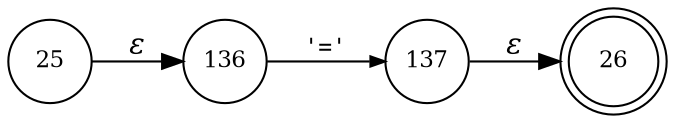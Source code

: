 digraph ATN {
rankdir=LR;
s26[fontsize=11, label="26", shape=doublecircle, fixedsize=true, width=.6];
s136[fontsize=11,label="136", shape=circle, fixedsize=true, width=.55, peripheries=1];
s25[fontsize=11,label="25", shape=circle, fixedsize=true, width=.55, peripheries=1];
s137[fontsize=11,label="137", shape=circle, fixedsize=true, width=.55, peripheries=1];
s25 -> s136 [fontname="Times-Italic", label="&epsilon;"];
s136 -> s137 [fontsize=11, fontname="Courier", arrowsize=.7, label = "'='", arrowhead = normal];
s137 -> s26 [fontname="Times-Italic", label="&epsilon;"];
}